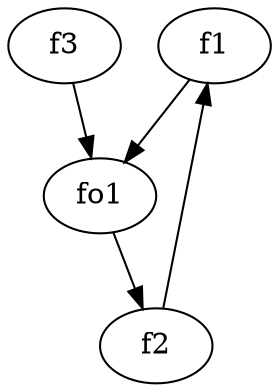 strict digraph  {
f1;
f2;
f3;
fo1;
f1 -> fo1  [weight=2];
f2 -> f1  [weight=2];
f3 -> fo1  [weight=2];
fo1 -> f2  [weight=2];
}
